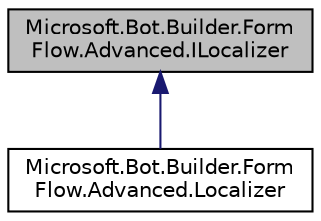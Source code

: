 digraph "Microsoft.Bot.Builder.FormFlow.Advanced.ILocalizer"
{
  edge [fontname="Helvetica",fontsize="10",labelfontname="Helvetica",labelfontsize="10"];
  node [fontname="Helvetica",fontsize="10",shape=record];
  Node1 [label="Microsoft.Bot.Builder.Form\lFlow.Advanced.ILocalizer",height=0.2,width=0.4,color="black", fillcolor="grey75", style="filled", fontcolor="black"];
  Node1 -> Node2 [dir="back",color="midnightblue",fontsize="10",style="solid",fontname="Helvetica"];
  Node2 [label="Microsoft.Bot.Builder.Form\lFlow.Advanced.Localizer",height=0.2,width=0.4,color="black", fillcolor="white", style="filled",URL="$de/dd0/class_microsoft_1_1_bot_1_1_builder_1_1_form_flow_1_1_advanced_1_1_localizer.html",tooltip="A resource localizer. "];
}
